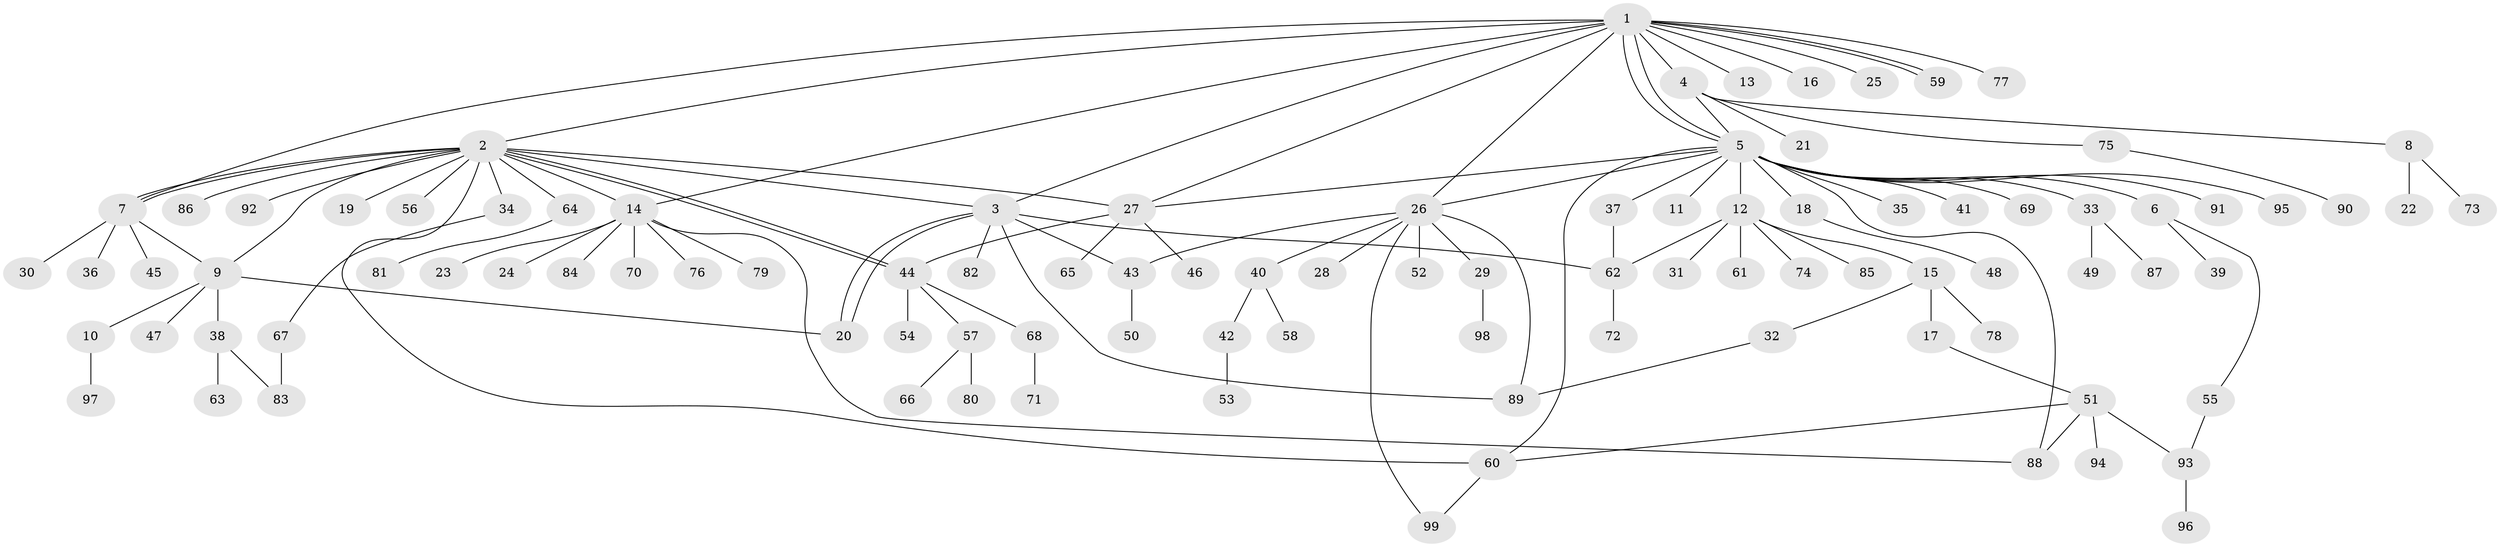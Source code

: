// Generated by graph-tools (version 1.1) at 2025/11/02/27/25 16:11:14]
// undirected, 99 vertices, 125 edges
graph export_dot {
graph [start="1"]
  node [color=gray90,style=filled];
  1;
  2;
  3;
  4;
  5;
  6;
  7;
  8;
  9;
  10;
  11;
  12;
  13;
  14;
  15;
  16;
  17;
  18;
  19;
  20;
  21;
  22;
  23;
  24;
  25;
  26;
  27;
  28;
  29;
  30;
  31;
  32;
  33;
  34;
  35;
  36;
  37;
  38;
  39;
  40;
  41;
  42;
  43;
  44;
  45;
  46;
  47;
  48;
  49;
  50;
  51;
  52;
  53;
  54;
  55;
  56;
  57;
  58;
  59;
  60;
  61;
  62;
  63;
  64;
  65;
  66;
  67;
  68;
  69;
  70;
  71;
  72;
  73;
  74;
  75;
  76;
  77;
  78;
  79;
  80;
  81;
  82;
  83;
  84;
  85;
  86;
  87;
  88;
  89;
  90;
  91;
  92;
  93;
  94;
  95;
  96;
  97;
  98;
  99;
  1 -- 2;
  1 -- 3;
  1 -- 4;
  1 -- 5;
  1 -- 5;
  1 -- 7;
  1 -- 13;
  1 -- 14;
  1 -- 16;
  1 -- 25;
  1 -- 26;
  1 -- 27;
  1 -- 59;
  1 -- 59;
  1 -- 77;
  2 -- 3;
  2 -- 7;
  2 -- 7;
  2 -- 9;
  2 -- 14;
  2 -- 19;
  2 -- 27;
  2 -- 34;
  2 -- 44;
  2 -- 44;
  2 -- 56;
  2 -- 60;
  2 -- 64;
  2 -- 86;
  2 -- 92;
  3 -- 20;
  3 -- 20;
  3 -- 43;
  3 -- 62;
  3 -- 82;
  3 -- 89;
  4 -- 5;
  4 -- 8;
  4 -- 21;
  4 -- 75;
  5 -- 6;
  5 -- 11;
  5 -- 12;
  5 -- 18;
  5 -- 26;
  5 -- 27;
  5 -- 33;
  5 -- 35;
  5 -- 37;
  5 -- 41;
  5 -- 60;
  5 -- 69;
  5 -- 88;
  5 -- 91;
  5 -- 95;
  6 -- 39;
  6 -- 55;
  7 -- 9;
  7 -- 30;
  7 -- 36;
  7 -- 45;
  8 -- 22;
  8 -- 73;
  9 -- 10;
  9 -- 20;
  9 -- 38;
  9 -- 47;
  10 -- 97;
  12 -- 15;
  12 -- 31;
  12 -- 61;
  12 -- 62;
  12 -- 74;
  12 -- 85;
  14 -- 23;
  14 -- 24;
  14 -- 70;
  14 -- 76;
  14 -- 79;
  14 -- 84;
  14 -- 88;
  15 -- 17;
  15 -- 32;
  15 -- 78;
  17 -- 51;
  18 -- 48;
  26 -- 28;
  26 -- 29;
  26 -- 40;
  26 -- 43;
  26 -- 52;
  26 -- 89;
  26 -- 99;
  27 -- 44;
  27 -- 46;
  27 -- 65;
  29 -- 98;
  32 -- 89;
  33 -- 49;
  33 -- 87;
  34 -- 67;
  37 -- 62;
  38 -- 63;
  38 -- 83;
  40 -- 42;
  40 -- 58;
  42 -- 53;
  43 -- 50;
  44 -- 54;
  44 -- 57;
  44 -- 68;
  51 -- 60;
  51 -- 88;
  51 -- 93;
  51 -- 94;
  55 -- 93;
  57 -- 66;
  57 -- 80;
  60 -- 99;
  62 -- 72;
  64 -- 81;
  67 -- 83;
  68 -- 71;
  75 -- 90;
  93 -- 96;
}
